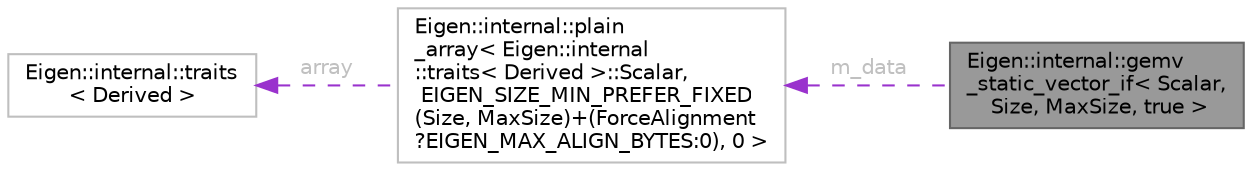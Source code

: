 digraph "Eigen::internal::gemv_static_vector_if&lt; Scalar, Size, MaxSize, true &gt;"
{
 // LATEX_PDF_SIZE
  bgcolor="transparent";
  edge [fontname=Helvetica,fontsize=10,labelfontname=Helvetica,labelfontsize=10];
  node [fontname=Helvetica,fontsize=10,shape=box,height=0.2,width=0.4];
  rankdir="LR";
  Node1 [id="Node000001",label="Eigen::internal::gemv\l_static_vector_if\< Scalar,\l Size, MaxSize, true \>",height=0.2,width=0.4,color="gray40", fillcolor="grey60", style="filled", fontcolor="black",tooltip=" "];
  Node2 -> Node1 [id="edge1_Node000001_Node000002",dir="back",color="darkorchid3",style="dashed",tooltip=" ",label=<<TABLE CELLBORDER="0" BORDER="0"><TR><TD VALIGN="top" ALIGN="LEFT" CELLPADDING="1" CELLSPACING="0">m_data</TD></TR>
</TABLE>> ,fontcolor="grey" ];
  Node2 [id="Node000002",label="Eigen::internal::plain\l_array\< Eigen::internal\l::traits\< Derived \>::Scalar,\l EIGEN_SIZE_MIN_PREFER_FIXED\l(Size, MaxSize)+(ForceAlignment\l?EIGEN_MAX_ALIGN_BYTES:0), 0 \>",height=0.2,width=0.4,color="grey75", fillcolor="white", style="filled",URL="$structEigen_1_1internal_1_1plain__array.html",tooltip=" "];
  Node3 -> Node2 [id="edge2_Node000002_Node000003",dir="back",color="darkorchid3",style="dashed",tooltip=" ",label=<<TABLE CELLBORDER="0" BORDER="0"><TR><TD VALIGN="top" ALIGN="LEFT" CELLPADDING="1" CELLSPACING="0">array</TD></TR>
</TABLE>> ,fontcolor="grey" ];
  Node3 [id="Node000003",label="Eigen::internal::traits\l\< Derived \>",height=0.2,width=0.4,color="grey75", fillcolor="white", style="filled",URL="$structEigen_1_1internal_1_1traits.html",tooltip=" "];
}
